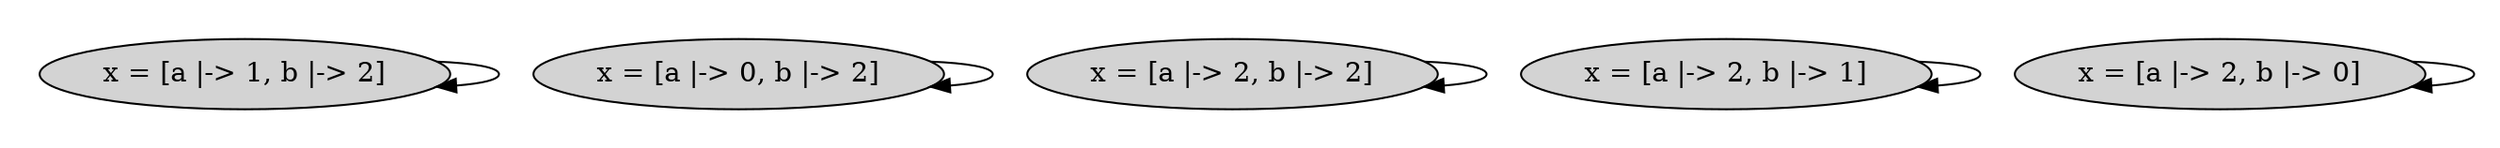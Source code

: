 strict digraph DiskGraph {
nodesep=0.35;
subgraph cluster_graph {
color="white";
-2576892503703646065 [label="x = [a |-> 2, b |-> 0]",style = filled]
390172950297879349 [label="x = [a |-> 2, b |-> 1]",style = filled]
1652749398356400828 [label="x = [a |-> 2, b |-> 2]",style = filled]
-483006380546518193 [label="x = [a |-> 0, b |-> 2]",style = filled]
3648944033630052629 [label="x = [a |-> 1, b |-> 2]",style = filled]
-2576892503703646065 -> -2576892503703646065 [label="",color="black",fontcolor="black"];
390172950297879349 -> 390172950297879349 [label="",color="black",fontcolor="black"];
1652749398356400828 -> 1652749398356400828 [label="",color="black",fontcolor="black"];
-483006380546518193 -> -483006380546518193 [label="",color="black",fontcolor="black"];
3648944033630052629 -> 3648944033630052629 [label="",color="black",fontcolor="black"];
{rank = same; -483006380546518193;1652749398356400828;-2576892503703646065;390172950297879349;3648944033630052629;}
}
}